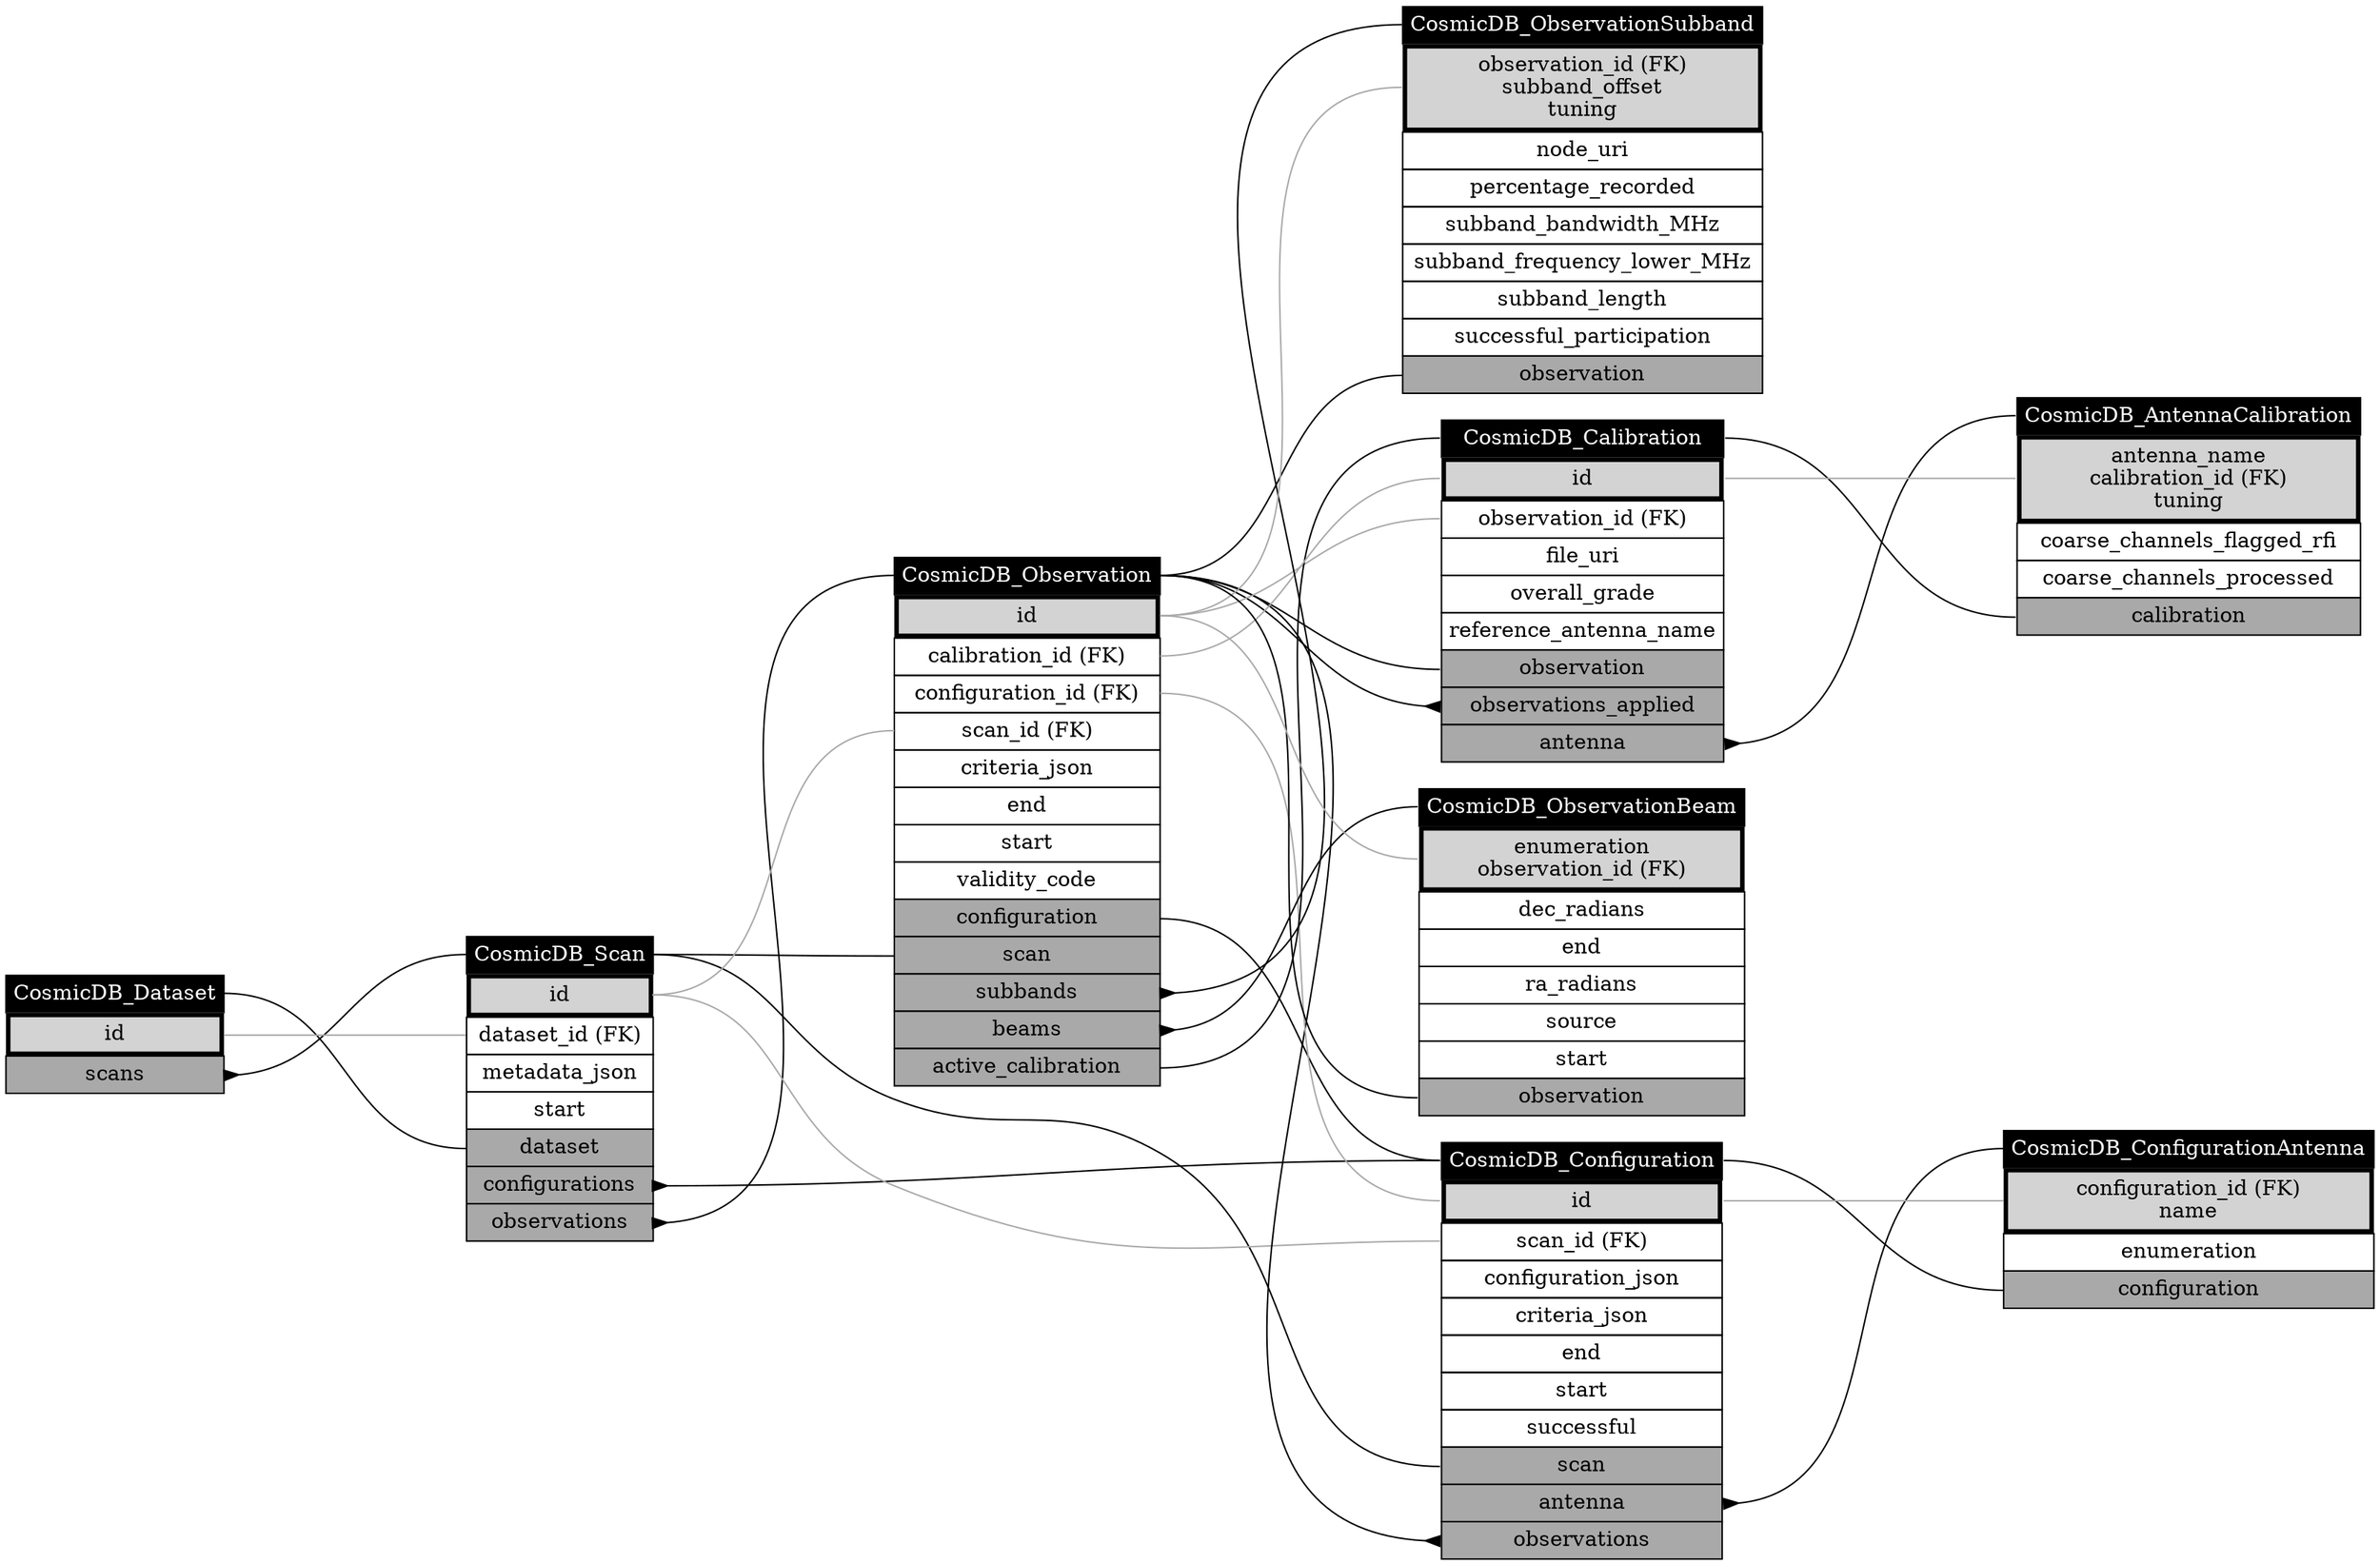 digraph CosmicDB_Operation {
layout=dot;
rankdir=LR;
ranksep="2.25";
CosmicDB_Dataset [label=<<table border="0" cellborder="1" cellspacing="0" cellpadding="4">
	<tr><td bgcolor="black" port="class"><font color="white">CosmicDB_Dataset</font></td></tr>
	<tr><td port="pk" bgcolor="lightgrey" border="3">id</td></tr>
	<tr><td bgcolor="darkgrey" port="scans">scans</td></tr>
</table>>, shape=plain];
CosmicDB_Scan [label=<<table border="0" cellborder="1" cellspacing="0" cellpadding="4">
	<tr><td bgcolor="black" port="class"><font color="white">CosmicDB_Scan</font></td></tr>
	<tr><td port="pk" bgcolor="lightgrey" border="3">id</td></tr>
	<tr><td port="dataset_id">dataset_id (FK)</td></tr>
	<tr><td port="metadata_json">metadata_json</td></tr>
	<tr><td port="start">start</td></tr>
	<tr><td bgcolor="darkgrey" port="dataset">dataset</td></tr>
	<tr><td bgcolor="darkgrey" port="configurations">configurations</td></tr>
	<tr><td bgcolor="darkgrey" port="observations">observations</td></tr>
</table>>, shape=plain];
CosmicDB_Configuration [label=<<table border="0" cellborder="1" cellspacing="0" cellpadding="4">
	<tr><td bgcolor="black" port="class"><font color="white">CosmicDB_Configuration</font></td></tr>
	<tr><td port="pk" bgcolor="lightgrey" border="3">id</td></tr>
	<tr><td port="scan_id">scan_id (FK)</td></tr>
	<tr><td port="configuration_json">configuration_json</td></tr>
	<tr><td port="criteria_json">criteria_json</td></tr>
	<tr><td port="end">end</td></tr>
	<tr><td port="start">start</td></tr>
	<tr><td port="successful">successful</td></tr>
	<tr><td bgcolor="darkgrey" port="scan">scan</td></tr>
	<tr><td bgcolor="darkgrey" port="antenna">antenna</td></tr>
	<tr><td bgcolor="darkgrey" port="observations">observations</td></tr>
</table>>, shape=plain];
CosmicDB_ConfigurationAntenna [label=<<table border="0" cellborder="1" cellspacing="0" cellpadding="4">
	<tr><td bgcolor="black" port="class"><font color="white">CosmicDB_ConfigurationAntenna</font></td></tr>
	<tr><td port="pk" bgcolor="lightgrey" border="3">configuration_id (FK)<br/>name</td></tr>
	<tr><td port="enumeration">enumeration</td></tr>
	<tr><td bgcolor="darkgrey" port="configuration">configuration</td></tr>
</table>>, shape=plain];
CosmicDB_Calibration [label=<<table border="0" cellborder="1" cellspacing="0" cellpadding="4">
	<tr><td bgcolor="black" port="class"><font color="white">CosmicDB_Calibration</font></td></tr>
	<tr><td port="pk" bgcolor="lightgrey" border="3">id</td></tr>
	<tr><td port="observation_id">observation_id (FK)</td></tr>
	<tr><td port="file_uri">file_uri</td></tr>
	<tr><td port="overall_grade">overall_grade</td></tr>
	<tr><td port="reference_antenna_name">reference_antenna_name</td></tr>
	<tr><td bgcolor="darkgrey" port="observation">observation</td></tr>
	<tr><td bgcolor="darkgrey" port="observations_applied">observations_applied</td></tr>
	<tr><td bgcolor="darkgrey" port="antenna">antenna</td></tr>
</table>>, shape=plain];
CosmicDB_AntennaCalibration [label=<<table border="0" cellborder="1" cellspacing="0" cellpadding="4">
	<tr><td bgcolor="black" port="class"><font color="white">CosmicDB_AntennaCalibration</font></td></tr>
	<tr><td port="pk" bgcolor="lightgrey" border="3">antenna_name<br/>calibration_id (FK)<br/>tuning</td></tr>
	<tr><td port="coarse_channels_flagged_rfi">coarse_channels_flagged_rfi</td></tr>
	<tr><td port="coarse_channels_processed">coarse_channels_processed</td></tr>
	<tr><td bgcolor="darkgrey" port="calibration">calibration</td></tr>
</table>>, shape=plain];
CosmicDB_Observation [label=<<table border="0" cellborder="1" cellspacing="0" cellpadding="4">
	<tr><td bgcolor="black" port="class"><font color="white">CosmicDB_Observation</font></td></tr>
	<tr><td port="pk" bgcolor="lightgrey" border="3">id</td></tr>
	<tr><td port="calibration_id">calibration_id (FK)</td></tr>
	<tr><td port="configuration_id">configuration_id (FK)</td></tr>
	<tr><td port="scan_id">scan_id (FK)</td></tr>
	<tr><td port="criteria_json">criteria_json</td></tr>
	<tr><td port="end">end</td></tr>
	<tr><td port="start">start</td></tr>
	<tr><td port="validity_code">validity_code</td></tr>
	<tr><td bgcolor="darkgrey" port="configuration">configuration</td></tr>
	<tr><td bgcolor="darkgrey" port="scan">scan</td></tr>
	<tr><td bgcolor="darkgrey" port="subbands">subbands</td></tr>
	<tr><td bgcolor="darkgrey" port="beams">beams</td></tr>
	<tr><td bgcolor="darkgrey" port="active_calibration">active_calibration</td></tr>
</table>>, shape=plain];
CosmicDB_ObservationSubband [label=<<table border="0" cellborder="1" cellspacing="0" cellpadding="4">
	<tr><td bgcolor="black" port="class"><font color="white">CosmicDB_ObservationSubband</font></td></tr>
	<tr><td port="pk" bgcolor="lightgrey" border="3">observation_id (FK)<br/>subband_offset<br/>tuning</td></tr>
	<tr><td port="node_uri">node_uri</td></tr>
	<tr><td port="percentage_recorded">percentage_recorded</td></tr>
	<tr><td port="subband_bandwidth_MHz">subband_bandwidth_MHz</td></tr>
	<tr><td port="subband_frequency_lower_MHz">subband_frequency_lower_MHz</td></tr>
	<tr><td port="subband_length">subband_length</td></tr>
	<tr><td port="successful_participation">successful_participation</td></tr>
	<tr><td bgcolor="darkgrey" port="observation">observation</td></tr>
</table>>, shape=plain];
CosmicDB_ObservationBeam [label=<<table border="0" cellborder="1" cellspacing="0" cellpadding="4">
	<tr><td bgcolor="black" port="class"><font color="white">CosmicDB_ObservationBeam</font></td></tr>
	<tr><td port="pk" bgcolor="lightgrey" border="3">enumeration<br/>observation_id (FK)</td></tr>
	<tr><td port="dec_radians">dec_radians</td></tr>
	<tr><td port="end">end</td></tr>
	<tr><td port="ra_radians">ra_radians</td></tr>
	<tr><td port="source">source</td></tr>
	<tr><td port="start">start</td></tr>
	<tr><td bgcolor="darkgrey" port="observation">observation</td></tr>
</table>>, shape=plain];
CosmicDB_Dataset:scans -> CosmicDB_Scan:class  [arrowtail=inv, dir=back];
CosmicDB_Scan:dataset -> CosmicDB_Dataset:class  [arrowtail=none, dir=back];
CosmicDB_Scan:configurations -> CosmicDB_Configuration:class  [arrowtail=inv, dir=back];
CosmicDB_Scan:observations -> CosmicDB_Observation:class  [arrowtail=inv, dir=back];
CosmicDB_Configuration:scan -> CosmicDB_Scan:class  [arrowtail=none, dir=back];
CosmicDB_Configuration:antenna -> CosmicDB_ConfigurationAntenna:class  [arrowtail=inv, dir=back];
CosmicDB_Configuration:observations -> CosmicDB_Observation:class  [arrowtail=inv, dir=back];
CosmicDB_ConfigurationAntenna:configuration -> CosmicDB_Configuration:class  [arrowtail=none, dir=back];
CosmicDB_Calibration:observation -> CosmicDB_Observation:class  [arrowtail=none, dir=back];
CosmicDB_Calibration:observations_applied -> CosmicDB_Observation:class  [arrowtail=inv, dir=back];
CosmicDB_Calibration:antenna -> CosmicDB_AntennaCalibration:class  [arrowtail=inv, dir=back];
CosmicDB_AntennaCalibration:calibration -> CosmicDB_Calibration:class  [arrowtail=none, dir=back];
CosmicDB_Observation:configuration -> CosmicDB_Configuration:class  [arrowtail=none, dir=back];
CosmicDB_Observation:scan -> CosmicDB_Scan:class  [arrowtail=none, dir=back];
CosmicDB_Observation:subbands -> CosmicDB_ObservationSubband:class  [arrowtail=inv, dir=back];
CosmicDB_Observation:beams -> CosmicDB_ObservationBeam:class  [arrowtail=inv, dir=back];
CosmicDB_Observation:active_calibration -> CosmicDB_Calibration:class  [arrowtail=none, dir=back];
CosmicDB_ObservationSubband:observation -> CosmicDB_Observation:class  [arrowtail=none, dir=back];
CosmicDB_ObservationBeam:observation -> CosmicDB_Observation:class  [arrowtail=none, dir=back];
CosmicDB_Scan:dataset_id -> CosmicDB_Dataset:pk  [arrowtail=none, color=darkgrey, dir=back];
CosmicDB_Configuration:scan_id -> CosmicDB_Scan:pk  [arrowtail=none, color=darkgrey, dir=back];
CosmicDB_ConfigurationAntenna:pk -> CosmicDB_Configuration:pk  [arrowtail=none, color=darkgrey, dir=back];
CosmicDB_Calibration:observation_id -> CosmicDB_Observation:pk  [arrowtail=none, color=darkgrey, dir=back];
CosmicDB_AntennaCalibration:pk -> CosmicDB_Calibration:pk  [arrowtail=none, color=darkgrey, dir=back];
CosmicDB_Observation:calibration_id -> CosmicDB_Calibration:pk  [arrowtail=none, color=darkgrey, dir=back];
CosmicDB_Observation:configuration_id -> CosmicDB_Configuration:pk  [arrowtail=none, color=darkgrey, dir=back];
CosmicDB_Observation:scan_id -> CosmicDB_Scan:pk  [arrowtail=none, color=darkgrey, dir=back];
CosmicDB_ObservationSubband:pk -> CosmicDB_Observation:pk  [arrowtail=none, color=darkgrey, dir=back];
CosmicDB_ObservationBeam:pk -> CosmicDB_Observation:pk  [arrowtail=none, color=darkgrey, dir=back];
}
